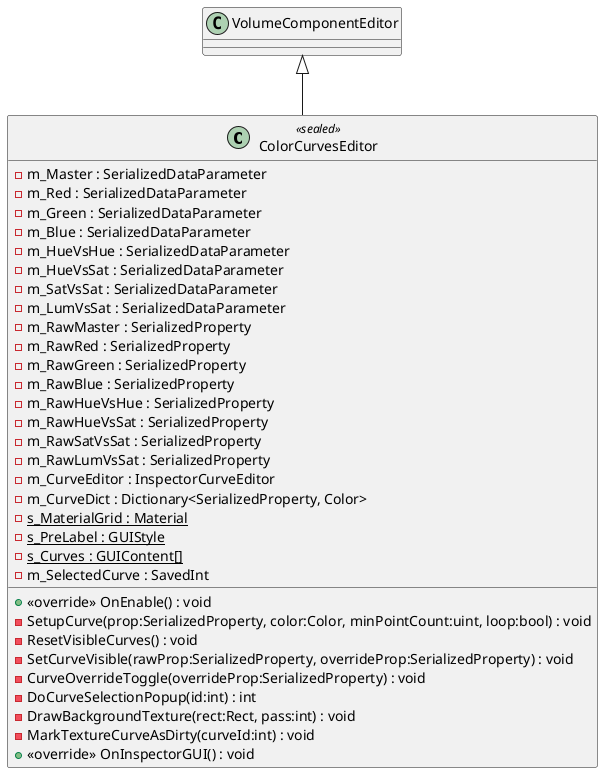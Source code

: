 @startuml
class ColorCurvesEditor <<sealed>> {
    - m_Master : SerializedDataParameter
    - m_Red : SerializedDataParameter
    - m_Green : SerializedDataParameter
    - m_Blue : SerializedDataParameter
    - m_HueVsHue : SerializedDataParameter
    - m_HueVsSat : SerializedDataParameter
    - m_SatVsSat : SerializedDataParameter
    - m_LumVsSat : SerializedDataParameter
    - m_RawMaster : SerializedProperty
    - m_RawRed : SerializedProperty
    - m_RawGreen : SerializedProperty
    - m_RawBlue : SerializedProperty
    - m_RawHueVsHue : SerializedProperty
    - m_RawHueVsSat : SerializedProperty
    - m_RawSatVsSat : SerializedProperty
    - m_RawLumVsSat : SerializedProperty
    - m_CurveEditor : InspectorCurveEditor
    - m_CurveDict : Dictionary<SerializedProperty, Color>
    {static} - s_MaterialGrid : Material
    {static} - s_PreLabel : GUIStyle
    {static} - s_Curves : GUIContent[]
    - m_SelectedCurve : SavedInt
    + <<override>> OnEnable() : void
    - SetupCurve(prop:SerializedProperty, color:Color, minPointCount:uint, loop:bool) : void
    - ResetVisibleCurves() : void
    - SetCurveVisible(rawProp:SerializedProperty, overrideProp:SerializedProperty) : void
    - CurveOverrideToggle(overrideProp:SerializedProperty) : void
    - DoCurveSelectionPopup(id:int) : int
    - DrawBackgroundTexture(rect:Rect, pass:int) : void
    - MarkTextureCurveAsDirty(curveId:int) : void
    + <<override>> OnInspectorGUI() : void
}
VolumeComponentEditor <|-- ColorCurvesEditor
@enduml
